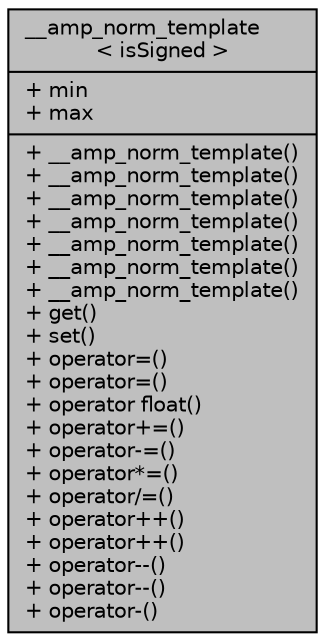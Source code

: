 digraph "__amp_norm_template&lt; isSigned &gt;"
{
  edge [fontname="Helvetica",fontsize="10",labelfontname="Helvetica",labelfontsize="10"];
  node [fontname="Helvetica",fontsize="10",shape=record];
  Node1 [label="{__amp_norm_template\l\< isSigned \>\n|+ min\l+ max\l|+ __amp_norm_template()\l+ __amp_norm_template()\l+ __amp_norm_template()\l+ __amp_norm_template()\l+ __amp_norm_template()\l+ __amp_norm_template()\l+ __amp_norm_template()\l+ get()\l+ set()\l+ operator=()\l+ operator=()\l+ operator float()\l+ operator+=()\l+ operator-=()\l+ operator*=()\l+ operator/=()\l+ operator++()\l+ operator++()\l+ operator--()\l+ operator--()\l+ operator-()\l}",height=0.2,width=0.4,color="black", fillcolor="grey75", style="filled", fontcolor="black"];
}
